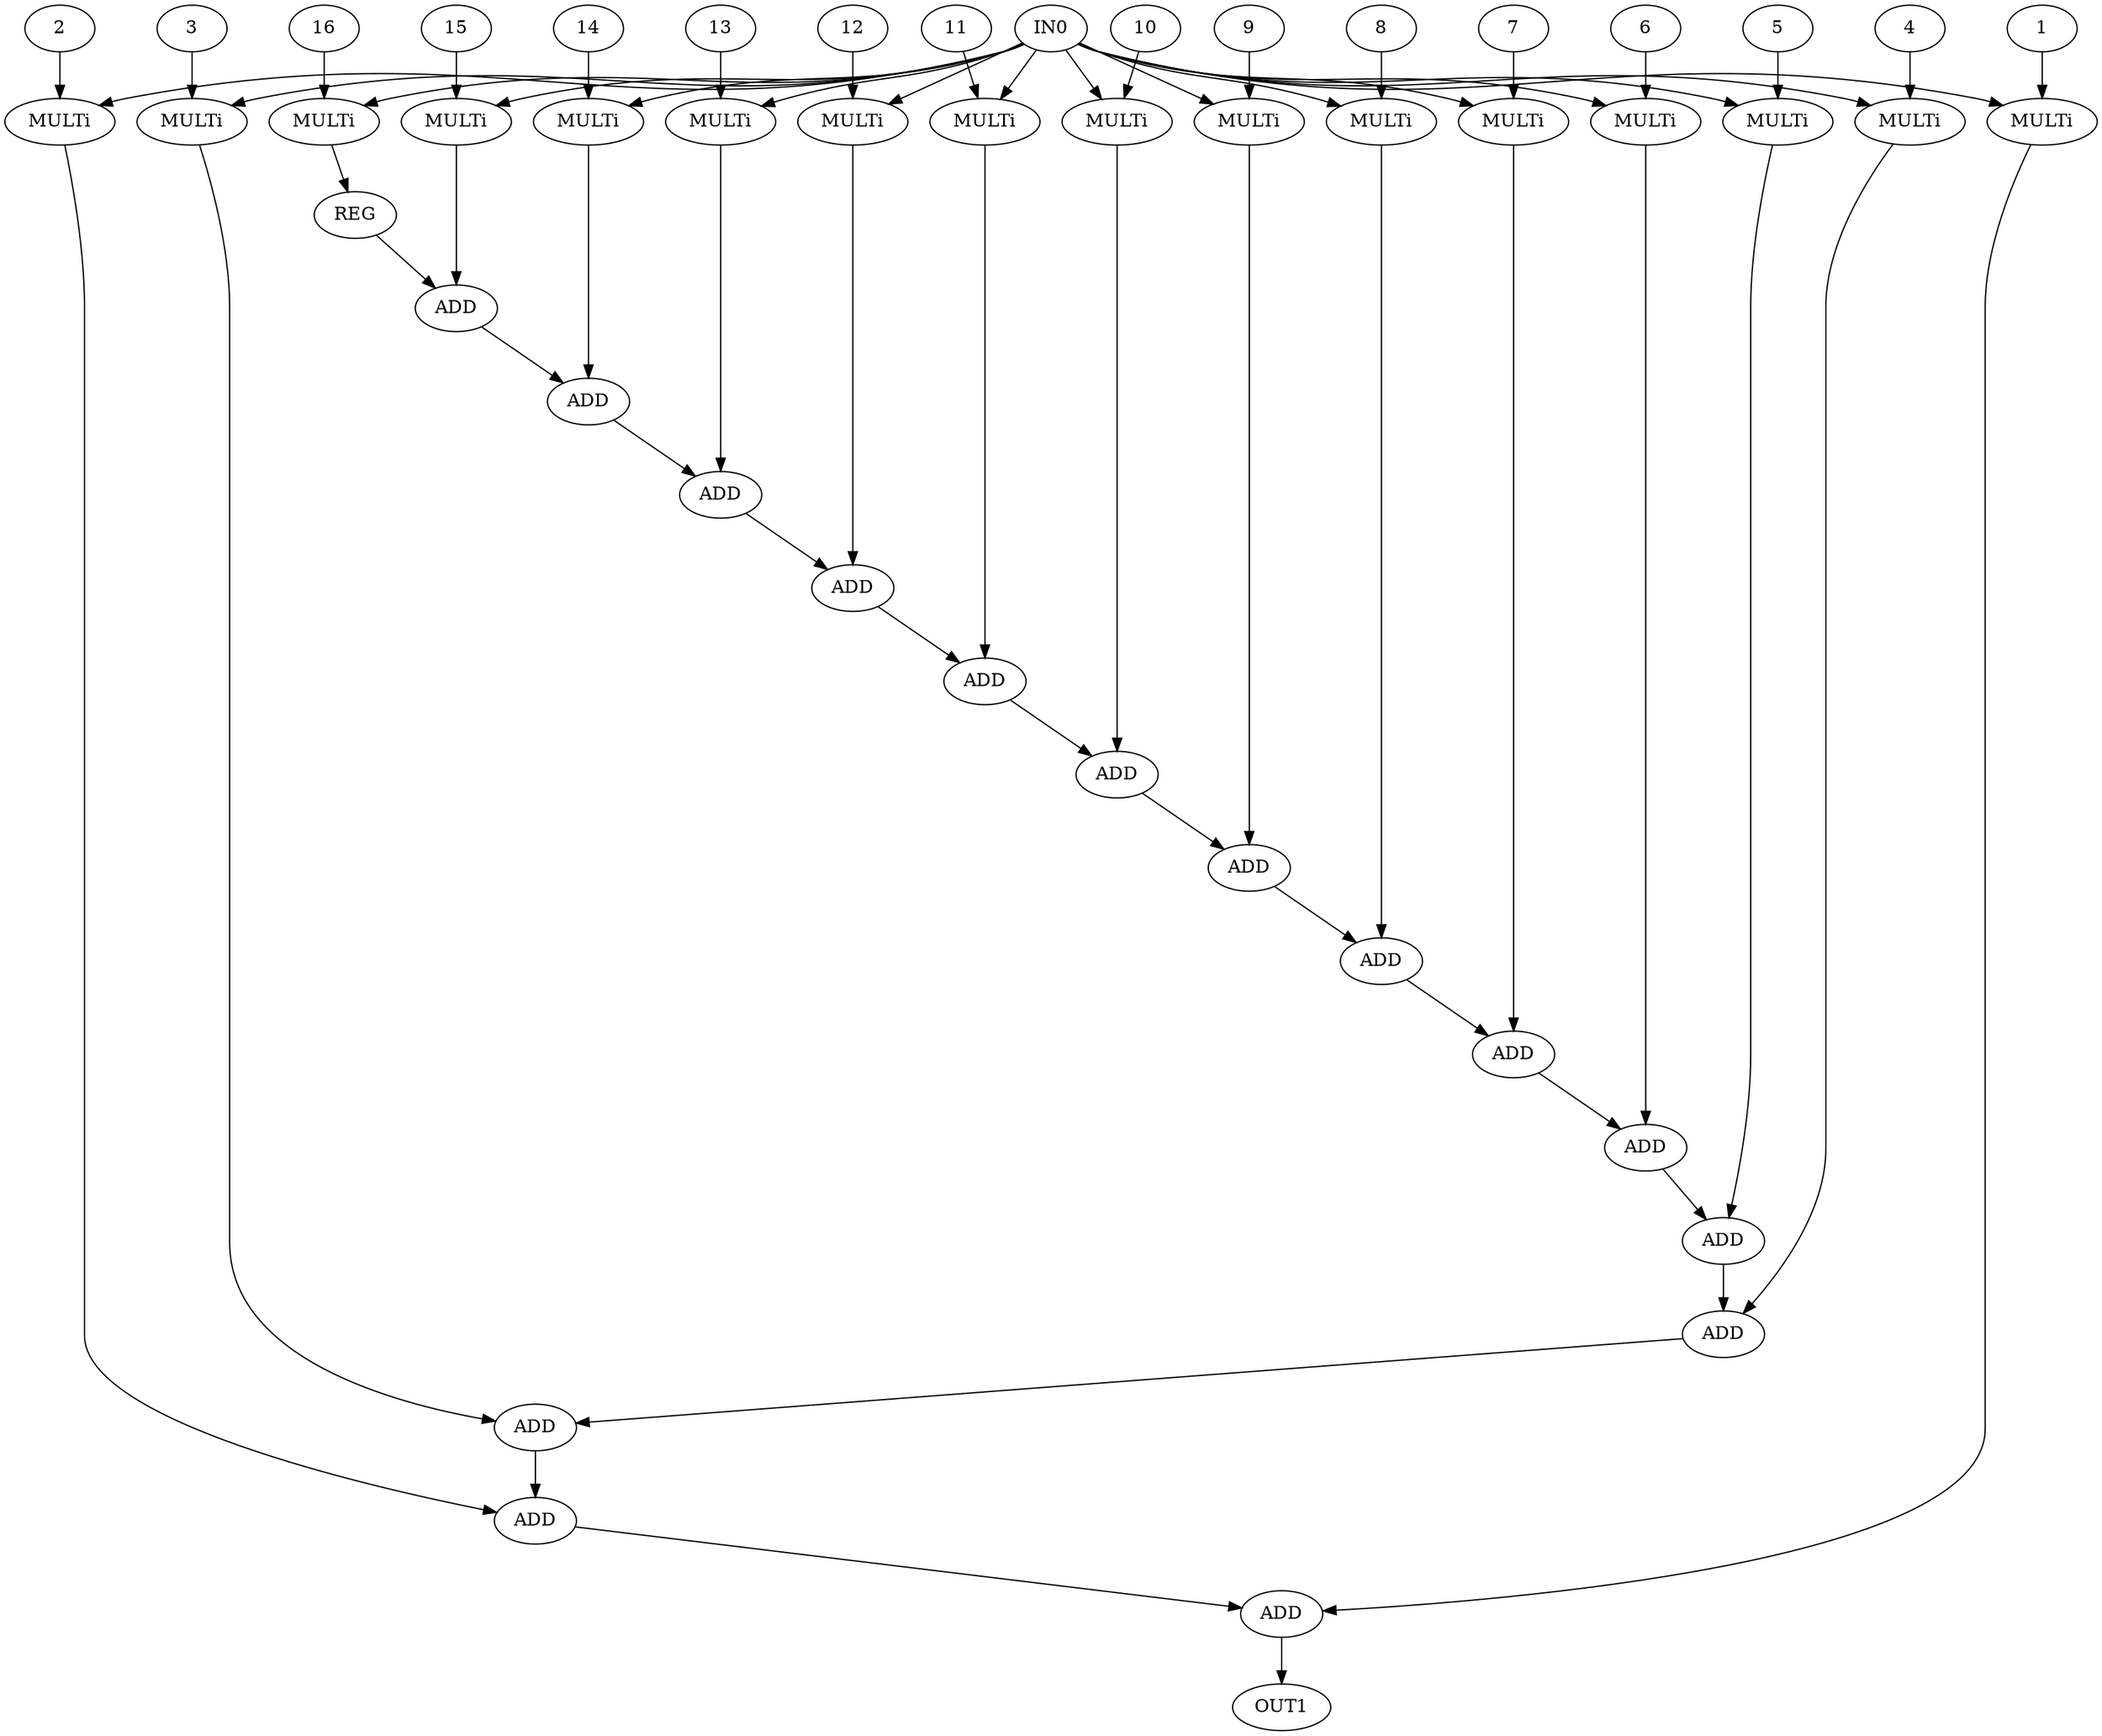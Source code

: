 digraph fir{
 0 [ label = IN0 ]
 1 [ label = OUT1 ]
 2 [ label = MULTi, VALUE = 16]
 2.16 [ label = 16 ]
 3 [ label = REG]
 4 [ label = MULTi, VALUE = 15]
 4.15 [ label = 15 ]
 5 [ label = ADD]
 6 [ label = MULTi, VALUE = 14]
 6.14 [ label = 14 ]
 7 [ label = ADD]
 8 [ label = MULTi, VALUE = 13]
 8.13 [ label = 13 ]
 9 [ label = ADD]
 10 [ label = MULTi, VALUE = 12]
 10.12 [ label = 12 ]
 11 [ label = ADD]
 12 [ label = MULTi, VALUE = 11]
 12.11 [ label = 11 ]
 13 [ label = ADD]
 14 [ label = MULTi, VALUE = 10]
 14.10 [ label = 10 ]
 15 [ label = ADD]
 16 [ label = MULTi, VALUE = 9]
 16.9 [ label = 9 ]
 17 [ label = ADD]
 18 [ label = MULTi, VALUE = 8]
 18.8 [ label = 8 ]
 19 [ label = ADD]
 20 [ label = MULTi, VALUE = 7]
 20.7 [ label = 7 ]
 21 [ label = ADD]
 22 [ label = MULTi, VALUE = 6]
 22.6 [ label = 6 ]
 23 [ label = ADD]
 24 [ label = MULTi, VALUE = 5]
 24.5 [ label = 5 ]
 25 [ label = ADD]
 26 [ label = MULTi, VALUE = 4]
 26.4 [ label = 4 ]
 27 [ label = ADD]
 28 [ label = MULTi, VALUE = 3]
 28.3 [ label = 3 ]
 29 [ label = ADD]
 30 [ label = MULTi, VALUE = 2]
 30.2 [ label = 2 ]
 31 [ label = ADD]
 32 [ label = MULTi, VALUE = 1]
 32.1 [ label = 1 ]
 33 [ label = ADD]
 0 -> 2
 0 -> 4
 0 -> 6
 0 -> 8
 0 -> 10
 0 -> 12
 0 -> 14
 0 -> 16
 0 -> 18
 0 -> 20
 0 -> 22
 0 -> 24
 0 -> 26
 0 -> 28
 0 -> 30
 0 -> 32
 2.16 -> 2
 2 -> 3
 3 -> 5
 4.15 -> 4
 4 -> 5
 5 -> 7
 6.14 -> 6
 6 -> 7
 7 -> 9
 8.13 -> 8
 8 -> 9
 9 -> 11
 10.12 -> 10
 10 -> 11
 11 -> 13
 12.11 -> 12
 12 -> 13
 13 -> 15
 14.10 -> 14
 14 -> 15
 15 -> 17
 16.9 -> 16
 16 -> 17
 17 -> 19
 18.8 -> 18
 18 -> 19
 19 -> 21
 20.7 -> 20
 20 -> 21
 21 -> 23
 22.6 -> 22
 22 -> 23
 23 -> 25
 24.5 -> 24
 24 -> 25
 25 -> 27
 26.4 -> 26
 26 -> 27
 27 -> 29
 28.3 -> 28
 28 -> 29
 29 -> 31
 30.2 -> 30
 30 -> 31
 31 -> 33
 32.1 -> 32
 32 -> 33
 33 -> 1
}
